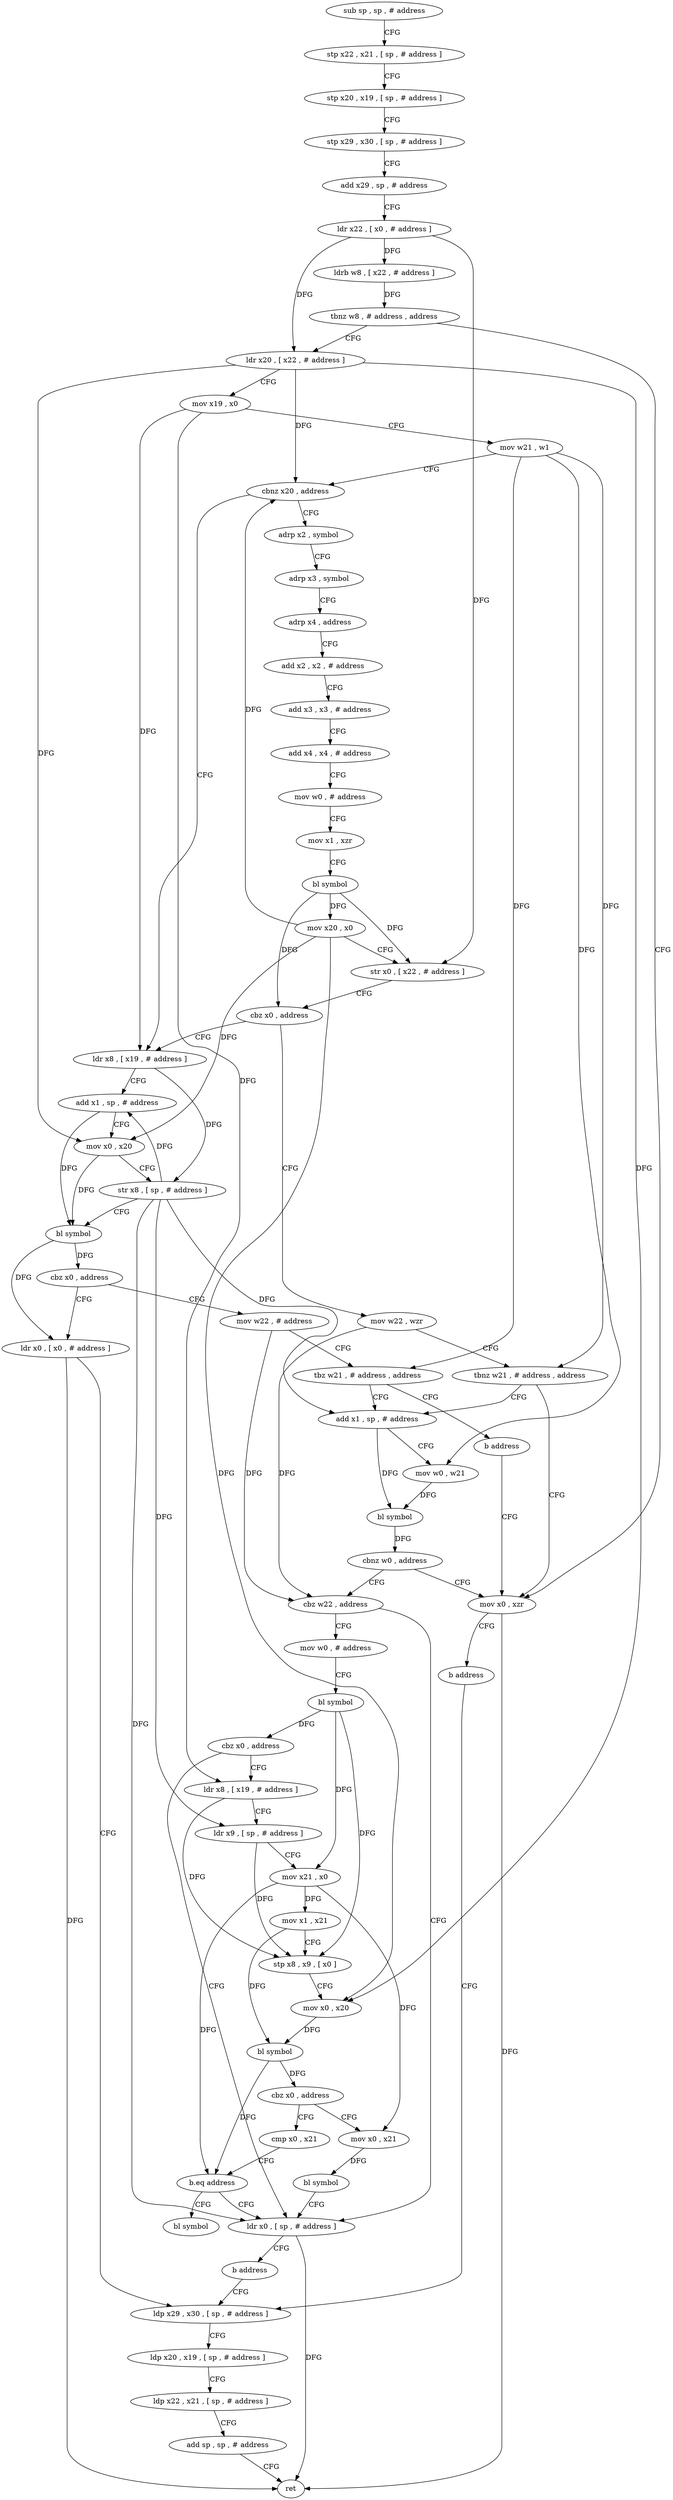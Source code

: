digraph "func" {
"4216200" [label = "sub sp , sp , # address" ]
"4216204" [label = "stp x22 , x21 , [ sp , # address ]" ]
"4216208" [label = "stp x20 , x19 , [ sp , # address ]" ]
"4216212" [label = "stp x29 , x30 , [ sp , # address ]" ]
"4216216" [label = "add x29 , sp , # address" ]
"4216220" [label = "ldr x22 , [ x0 , # address ]" ]
"4216224" [label = "ldrb w8 , [ x22 , # address ]" ]
"4216228" [label = "tbnz w8 , # address , address" ]
"4216240" [label = "ldr x20 , [ x22 , # address ]" ]
"4216232" [label = "mov x0 , xzr" ]
"4216244" [label = "mov x19 , x0" ]
"4216248" [label = "mov w21 , w1" ]
"4216252" [label = "cbnz x20 , address" ]
"4216304" [label = "ldr x8 , [ x19 , # address ]" ]
"4216256" [label = "adrp x2 , symbol" ]
"4216236" [label = "b address" ]
"4216332" [label = "ldp x29 , x30 , [ sp , # address ]" ]
"4216308" [label = "add x1 , sp , # address" ]
"4216312" [label = "mov x0 , x20" ]
"4216316" [label = "str x8 , [ sp , # address ]" ]
"4216320" [label = "bl symbol" ]
"4216324" [label = "cbz x0 , address" ]
"4216352" [label = "mov w22 , # address" ]
"4216328" [label = "ldr x0 , [ x0 , # address ]" ]
"4216260" [label = "adrp x3 , symbol" ]
"4216264" [label = "adrp x4 , address" ]
"4216268" [label = "add x2 , x2 , # address" ]
"4216272" [label = "add x3 , x3 , # address" ]
"4216276" [label = "add x4 , x4 , # address" ]
"4216280" [label = "mov w0 , # address" ]
"4216284" [label = "mov x1 , xzr" ]
"4216288" [label = "bl symbol" ]
"4216292" [label = "mov x20 , x0" ]
"4216296" [label = "str x0 , [ x22 , # address ]" ]
"4216300" [label = "cbz x0 , address" ]
"4216364" [label = "mov w22 , wzr" ]
"4216336" [label = "ldp x20 , x19 , [ sp , # address ]" ]
"4216340" [label = "ldp x22 , x21 , [ sp , # address ]" ]
"4216344" [label = "add sp , sp , # address" ]
"4216348" [label = "ret" ]
"4216356" [label = "tbz w21 , # address , address" ]
"4216372" [label = "add x1 , sp , # address" ]
"4216360" [label = "b address" ]
"4216368" [label = "tbnz w21 , # address , address" ]
"4216376" [label = "mov w0 , w21" ]
"4216380" [label = "bl symbol" ]
"4216384" [label = "cbnz w0 , address" ]
"4216388" [label = "cbz w22 , address" ]
"4216456" [label = "ldr x0 , [ sp , # address ]" ]
"4216392" [label = "mov w0 , # address" ]
"4216460" [label = "b address" ]
"4216396" [label = "bl symbol" ]
"4216400" [label = "cbz x0 , address" ]
"4216404" [label = "ldr x8 , [ x19 , # address ]" ]
"4216408" [label = "ldr x9 , [ sp , # address ]" ]
"4216412" [label = "mov x21 , x0" ]
"4216416" [label = "mov x1 , x21" ]
"4216420" [label = "stp x8 , x9 , [ x0 ]" ]
"4216424" [label = "mov x0 , x20" ]
"4216428" [label = "bl symbol" ]
"4216432" [label = "cbz x0 , address" ]
"4216448" [label = "mov x0 , x21" ]
"4216436" [label = "cmp x0 , x21" ]
"4216452" [label = "bl symbol" ]
"4216440" [label = "b.eq address" ]
"4216444" [label = "bl symbol" ]
"4216200" -> "4216204" [ label = "CFG" ]
"4216204" -> "4216208" [ label = "CFG" ]
"4216208" -> "4216212" [ label = "CFG" ]
"4216212" -> "4216216" [ label = "CFG" ]
"4216216" -> "4216220" [ label = "CFG" ]
"4216220" -> "4216224" [ label = "DFG" ]
"4216220" -> "4216240" [ label = "DFG" ]
"4216220" -> "4216296" [ label = "DFG" ]
"4216224" -> "4216228" [ label = "DFG" ]
"4216228" -> "4216240" [ label = "CFG" ]
"4216228" -> "4216232" [ label = "CFG" ]
"4216240" -> "4216244" [ label = "CFG" ]
"4216240" -> "4216252" [ label = "DFG" ]
"4216240" -> "4216312" [ label = "DFG" ]
"4216240" -> "4216424" [ label = "DFG" ]
"4216232" -> "4216236" [ label = "CFG" ]
"4216232" -> "4216348" [ label = "DFG" ]
"4216244" -> "4216248" [ label = "CFG" ]
"4216244" -> "4216304" [ label = "DFG" ]
"4216244" -> "4216404" [ label = "DFG" ]
"4216248" -> "4216252" [ label = "CFG" ]
"4216248" -> "4216356" [ label = "DFG" ]
"4216248" -> "4216368" [ label = "DFG" ]
"4216248" -> "4216376" [ label = "DFG" ]
"4216252" -> "4216304" [ label = "CFG" ]
"4216252" -> "4216256" [ label = "CFG" ]
"4216304" -> "4216308" [ label = "CFG" ]
"4216304" -> "4216316" [ label = "DFG" ]
"4216256" -> "4216260" [ label = "CFG" ]
"4216236" -> "4216332" [ label = "CFG" ]
"4216332" -> "4216336" [ label = "CFG" ]
"4216308" -> "4216312" [ label = "CFG" ]
"4216308" -> "4216320" [ label = "DFG" ]
"4216312" -> "4216316" [ label = "CFG" ]
"4216312" -> "4216320" [ label = "DFG" ]
"4216316" -> "4216320" [ label = "CFG" ]
"4216316" -> "4216308" [ label = "DFG" ]
"4216316" -> "4216456" [ label = "DFG" ]
"4216316" -> "4216408" [ label = "DFG" ]
"4216316" -> "4216372" [ label = "DFG" ]
"4216320" -> "4216324" [ label = "DFG" ]
"4216320" -> "4216328" [ label = "DFG" ]
"4216324" -> "4216352" [ label = "CFG" ]
"4216324" -> "4216328" [ label = "CFG" ]
"4216352" -> "4216356" [ label = "CFG" ]
"4216352" -> "4216388" [ label = "DFG" ]
"4216328" -> "4216332" [ label = "CFG" ]
"4216328" -> "4216348" [ label = "DFG" ]
"4216260" -> "4216264" [ label = "CFG" ]
"4216264" -> "4216268" [ label = "CFG" ]
"4216268" -> "4216272" [ label = "CFG" ]
"4216272" -> "4216276" [ label = "CFG" ]
"4216276" -> "4216280" [ label = "CFG" ]
"4216280" -> "4216284" [ label = "CFG" ]
"4216284" -> "4216288" [ label = "CFG" ]
"4216288" -> "4216292" [ label = "DFG" ]
"4216288" -> "4216296" [ label = "DFG" ]
"4216288" -> "4216300" [ label = "DFG" ]
"4216292" -> "4216296" [ label = "CFG" ]
"4216292" -> "4216252" [ label = "DFG" ]
"4216292" -> "4216312" [ label = "DFG" ]
"4216292" -> "4216424" [ label = "DFG" ]
"4216296" -> "4216300" [ label = "CFG" ]
"4216300" -> "4216364" [ label = "CFG" ]
"4216300" -> "4216304" [ label = "CFG" ]
"4216364" -> "4216368" [ label = "CFG" ]
"4216364" -> "4216388" [ label = "DFG" ]
"4216336" -> "4216340" [ label = "CFG" ]
"4216340" -> "4216344" [ label = "CFG" ]
"4216344" -> "4216348" [ label = "CFG" ]
"4216356" -> "4216372" [ label = "CFG" ]
"4216356" -> "4216360" [ label = "CFG" ]
"4216372" -> "4216376" [ label = "CFG" ]
"4216372" -> "4216380" [ label = "DFG" ]
"4216360" -> "4216232" [ label = "CFG" ]
"4216368" -> "4216232" [ label = "CFG" ]
"4216368" -> "4216372" [ label = "CFG" ]
"4216376" -> "4216380" [ label = "DFG" ]
"4216380" -> "4216384" [ label = "DFG" ]
"4216384" -> "4216232" [ label = "CFG" ]
"4216384" -> "4216388" [ label = "CFG" ]
"4216388" -> "4216456" [ label = "CFG" ]
"4216388" -> "4216392" [ label = "CFG" ]
"4216456" -> "4216460" [ label = "CFG" ]
"4216456" -> "4216348" [ label = "DFG" ]
"4216392" -> "4216396" [ label = "CFG" ]
"4216460" -> "4216332" [ label = "CFG" ]
"4216396" -> "4216400" [ label = "DFG" ]
"4216396" -> "4216412" [ label = "DFG" ]
"4216396" -> "4216420" [ label = "DFG" ]
"4216400" -> "4216456" [ label = "CFG" ]
"4216400" -> "4216404" [ label = "CFG" ]
"4216404" -> "4216408" [ label = "CFG" ]
"4216404" -> "4216420" [ label = "DFG" ]
"4216408" -> "4216412" [ label = "CFG" ]
"4216408" -> "4216420" [ label = "DFG" ]
"4216412" -> "4216416" [ label = "DFG" ]
"4216412" -> "4216448" [ label = "DFG" ]
"4216412" -> "4216440" [ label = "DFG" ]
"4216416" -> "4216420" [ label = "CFG" ]
"4216416" -> "4216428" [ label = "DFG" ]
"4216420" -> "4216424" [ label = "CFG" ]
"4216424" -> "4216428" [ label = "DFG" ]
"4216428" -> "4216432" [ label = "DFG" ]
"4216428" -> "4216440" [ label = "DFG" ]
"4216432" -> "4216448" [ label = "CFG" ]
"4216432" -> "4216436" [ label = "CFG" ]
"4216448" -> "4216452" [ label = "DFG" ]
"4216436" -> "4216440" [ label = "CFG" ]
"4216452" -> "4216456" [ label = "CFG" ]
"4216440" -> "4216456" [ label = "CFG" ]
"4216440" -> "4216444" [ label = "CFG" ]
}
